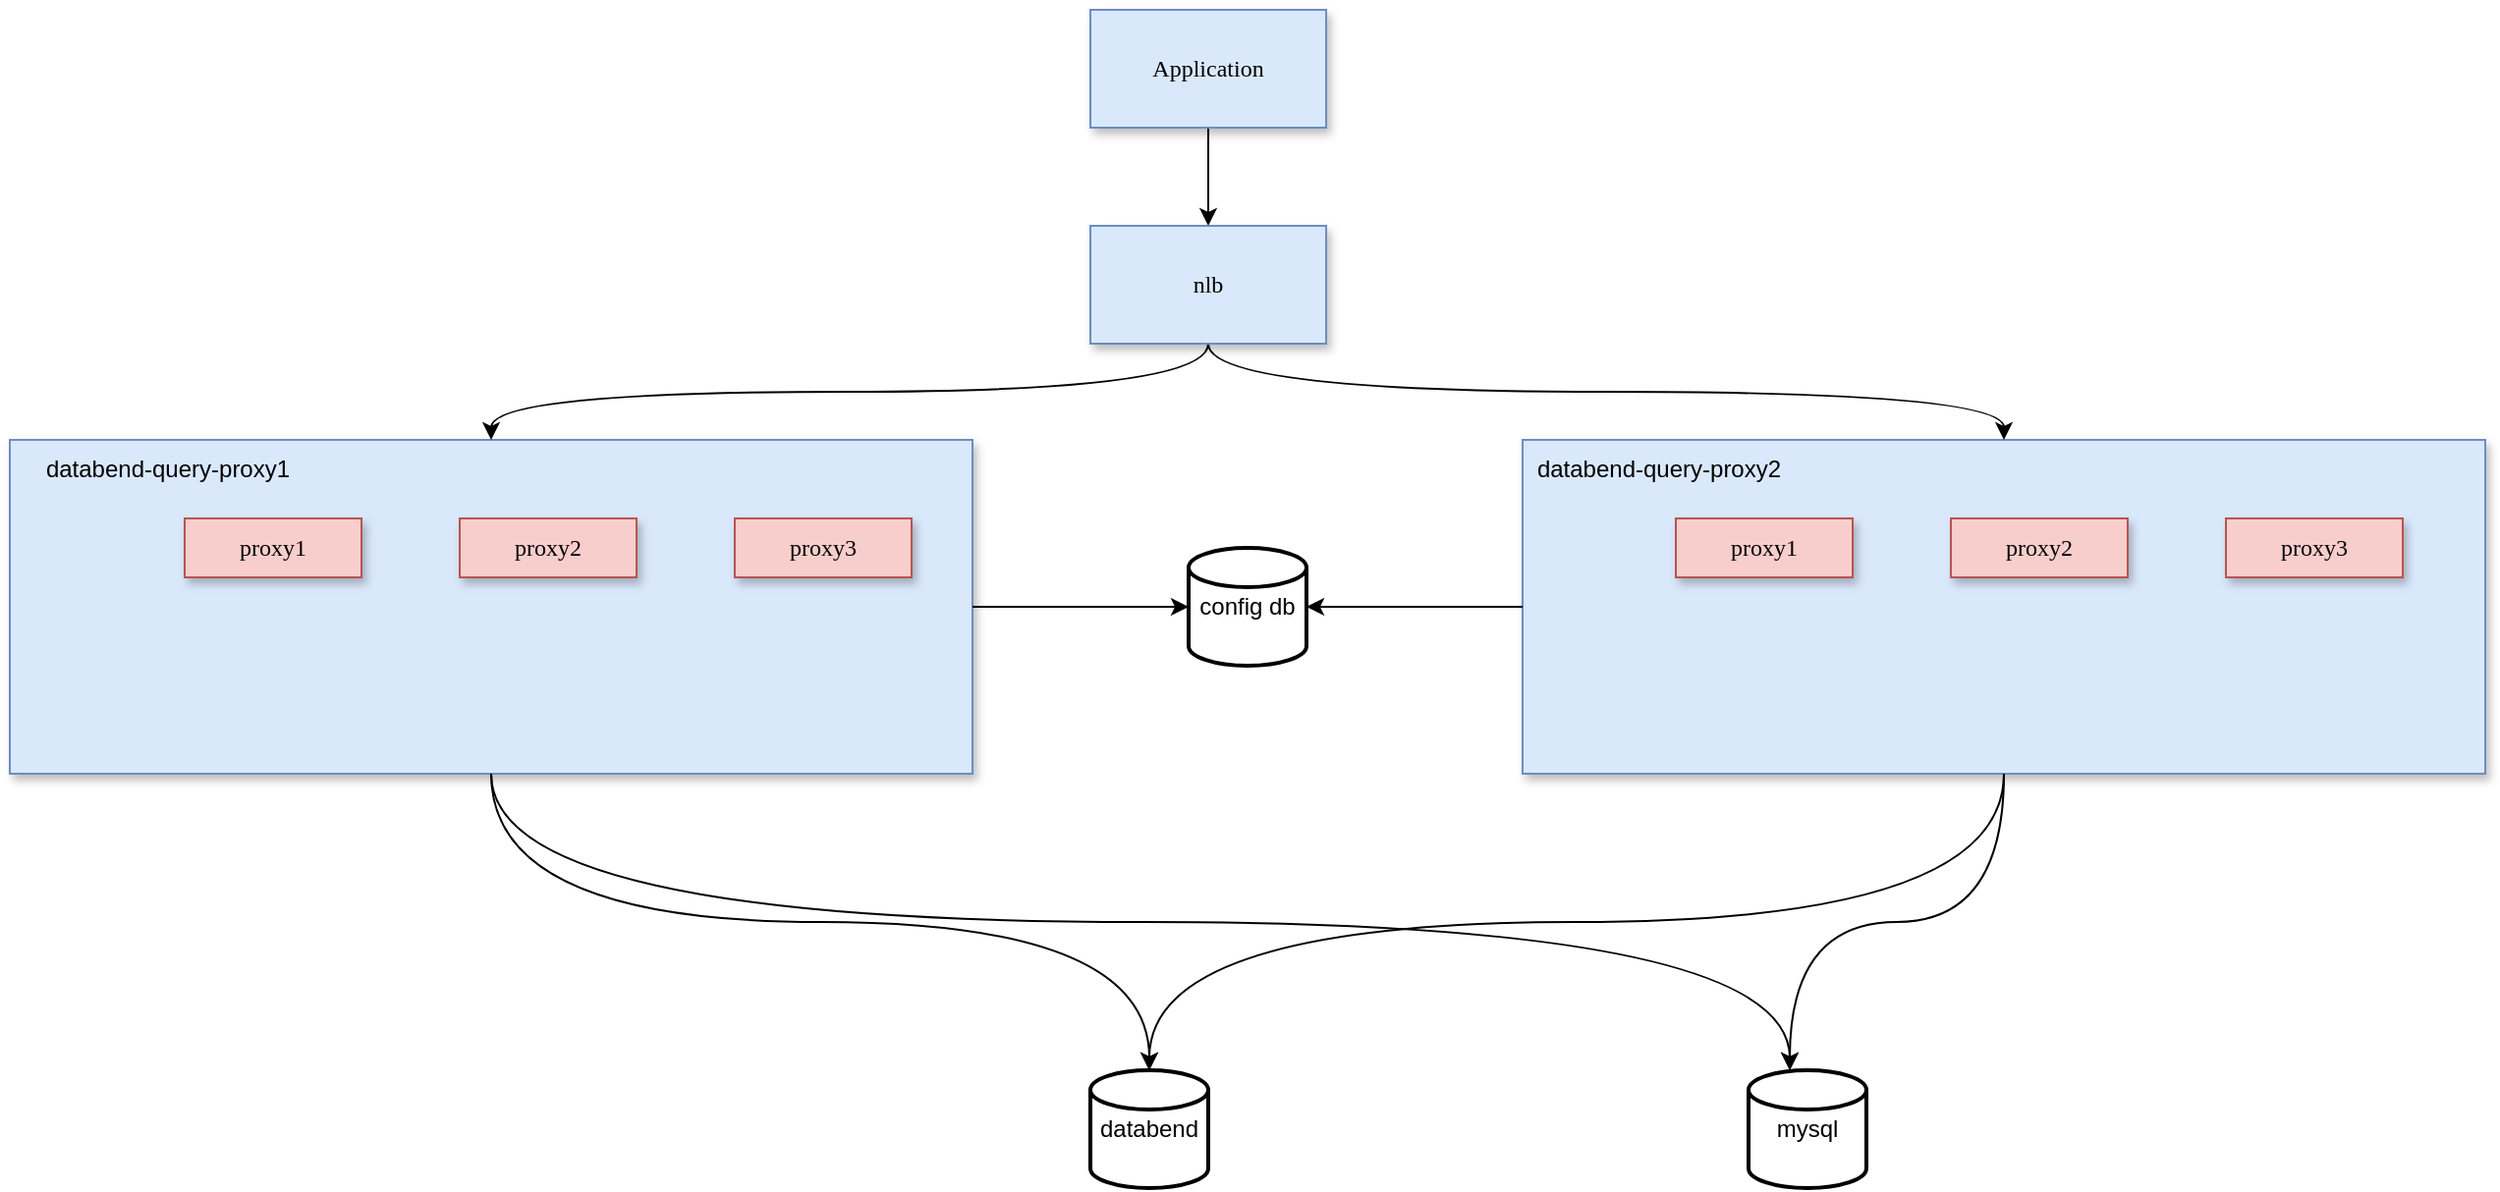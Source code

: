 <mxfile version="24.8.6">
  <diagram name="第 1 页" id="2Dzi-kGkPISYCDK14bps">
    <mxGraphModel dx="1553" dy="930" grid="1" gridSize="10" guides="1" tooltips="1" connect="1" arrows="1" fold="1" page="1" pageScale="1" pageWidth="1654" pageHeight="1169" math="0" shadow="0">
      <root>
        <mxCell id="0" />
        <mxCell id="1" parent="0" />
        <mxCell id="RRFlqXvbBO3KlxxGNjPq-3" style="edgeStyle=orthogonalEdgeStyle;rounded=0;orthogonalLoop=1;jettySize=auto;html=1;exitX=0.5;exitY=1;exitDx=0;exitDy=0;entryX=0.5;entryY=0;entryDx=0;entryDy=0;" parent="1" source="YAg6dhcQ8J9fwgAFvM_q-1" target="RRFlqXvbBO3KlxxGNjPq-2" edge="1">
          <mxGeometry relative="1" as="geometry" />
        </mxCell>
        <mxCell id="YAg6dhcQ8J9fwgAFvM_q-1" value="Application" style="rounded=0;whiteSpace=wrap;html=1;fillColor=#dae8fc;strokeColor=#6c8ebf;shadow=1;fontFamily=Tahoma;" parent="1" vertex="1">
          <mxGeometry x="700" y="60" width="120" height="60" as="geometry" />
        </mxCell>
        <mxCell id="YAg6dhcQ8J9fwgAFvM_q-2" value="" style="rounded=0;whiteSpace=wrap;html=1;fillColor=#dae8fc;strokeColor=#6c8ebf;shadow=1;fontFamily=Tahoma;" parent="1" vertex="1">
          <mxGeometry x="150" y="279" width="490" height="170" as="geometry" />
        </mxCell>
        <mxCell id="YAg6dhcQ8J9fwgAFvM_q-4" value="databend-query-proxy1" style="text;strokeColor=none;align=center;fillColor=none;html=1;verticalAlign=middle;whiteSpace=wrap;rounded=0;" parent="1" vertex="1">
          <mxGeometry x="159" y="279" width="143" height="30" as="geometry" />
        </mxCell>
        <mxCell id="YAg6dhcQ8J9fwgAFvM_q-5" value="databend" style="strokeWidth=2;html=1;shape=mxgraph.flowchart.database;whiteSpace=wrap;" parent="1" vertex="1">
          <mxGeometry x="700" y="600" width="60" height="60" as="geometry" />
        </mxCell>
        <mxCell id="YAg6dhcQ8J9fwgAFvM_q-6" value="mysql" style="strokeWidth=2;html=1;shape=mxgraph.flowchart.database;whiteSpace=wrap;" parent="1" vertex="1">
          <mxGeometry x="1035" y="600" width="60" height="60" as="geometry" />
        </mxCell>
        <mxCell id="YAg6dhcQ8J9fwgAFvM_q-7" value="proxy1" style="rounded=0;whiteSpace=wrap;html=1;fillColor=#f8cecc;strokeColor=#b85450;shadow=1;fontFamily=Tahoma;" parent="1" vertex="1">
          <mxGeometry x="239" y="319" width="90" height="30" as="geometry" />
        </mxCell>
        <mxCell id="YAg6dhcQ8J9fwgAFvM_q-9" value="proxy2" style="rounded=0;whiteSpace=wrap;html=1;fillColor=#f8cecc;strokeColor=#b85450;shadow=1;fontFamily=Tahoma;" parent="1" vertex="1">
          <mxGeometry x="379" y="319" width="90" height="30" as="geometry" />
        </mxCell>
        <mxCell id="YAg6dhcQ8J9fwgAFvM_q-10" value="proxy3" style="rounded=0;whiteSpace=wrap;html=1;fillColor=#f8cecc;strokeColor=#b85450;shadow=1;fontFamily=Tahoma;" parent="1" vertex="1">
          <mxGeometry x="519" y="319" width="90" height="30" as="geometry" />
        </mxCell>
        <mxCell id="YAg6dhcQ8J9fwgAFvM_q-11" value="......" style="text;strokeColor=none;align=center;fillColor=none;html=1;verticalAlign=middle;whiteSpace=wrap;rounded=0;" parent="1" vertex="1">
          <mxGeometry x="944" y="279" width="70" height="30" as="geometry" />
        </mxCell>
        <mxCell id="CtCAYliH38d5bZCYv3A7-2" value="" style="rounded=0;whiteSpace=wrap;html=1;fillColor=#dae8fc;strokeColor=#6c8ebf;shadow=1;fontFamily=Tahoma;" parent="1" vertex="1">
          <mxGeometry x="920" y="279" width="490" height="170" as="geometry" />
        </mxCell>
        <mxCell id="CtCAYliH38d5bZCYv3A7-3" value="databend-query-proxy2" style="text;strokeColor=none;align=center;fillColor=none;html=1;verticalAlign=middle;whiteSpace=wrap;rounded=0;" parent="1" vertex="1">
          <mxGeometry x="918" y="279" width="143" height="30" as="geometry" />
        </mxCell>
        <mxCell id="CtCAYliH38d5bZCYv3A7-4" value="proxy1" style="rounded=0;whiteSpace=wrap;html=1;fillColor=#f8cecc;strokeColor=#b85450;shadow=1;fontFamily=Tahoma;" parent="1" vertex="1">
          <mxGeometry x="998" y="319" width="90" height="30" as="geometry" />
        </mxCell>
        <mxCell id="CtCAYliH38d5bZCYv3A7-5" value="proxy2" style="rounded=0;whiteSpace=wrap;html=1;fillColor=#f8cecc;strokeColor=#b85450;shadow=1;fontFamily=Tahoma;" parent="1" vertex="1">
          <mxGeometry x="1138" y="319" width="90" height="30" as="geometry" />
        </mxCell>
        <mxCell id="CtCAYliH38d5bZCYv3A7-6" value="proxy3" style="rounded=0;whiteSpace=wrap;html=1;fillColor=#f8cecc;strokeColor=#b85450;shadow=1;fontFamily=Tahoma;" parent="1" vertex="1">
          <mxGeometry x="1278" y="319" width="90" height="30" as="geometry" />
        </mxCell>
        <mxCell id="RRFlqXvbBO3KlxxGNjPq-4" style="edgeStyle=orthogonalEdgeStyle;rounded=0;orthogonalLoop=1;jettySize=auto;html=1;exitX=0.5;exitY=1;exitDx=0;exitDy=0;curved=1;" parent="1" source="RRFlqXvbBO3KlxxGNjPq-2" target="YAg6dhcQ8J9fwgAFvM_q-2" edge="1">
          <mxGeometry relative="1" as="geometry" />
        </mxCell>
        <mxCell id="RRFlqXvbBO3KlxxGNjPq-5" style="edgeStyle=orthogonalEdgeStyle;rounded=0;orthogonalLoop=1;jettySize=auto;html=1;exitX=0.5;exitY=1;exitDx=0;exitDy=0;curved=1;" parent="1" source="RRFlqXvbBO3KlxxGNjPq-2" target="CtCAYliH38d5bZCYv3A7-2" edge="1">
          <mxGeometry relative="1" as="geometry" />
        </mxCell>
        <mxCell id="RRFlqXvbBO3KlxxGNjPq-2" value="nlb" style="rounded=0;whiteSpace=wrap;html=1;fillColor=#dae8fc;strokeColor=#6c8ebf;shadow=1;fontFamily=Tahoma;" parent="1" vertex="1">
          <mxGeometry x="700" y="170" width="120" height="60" as="geometry" />
        </mxCell>
        <mxCell id="RRFlqXvbBO3KlxxGNjPq-8" value="config db" style="strokeWidth=2;html=1;shape=mxgraph.flowchart.database;whiteSpace=wrap;" parent="1" vertex="1">
          <mxGeometry x="750" y="334" width="60" height="60" as="geometry" />
        </mxCell>
        <mxCell id="RRFlqXvbBO3KlxxGNjPq-10" style="edgeStyle=orthogonalEdgeStyle;rounded=0;orthogonalLoop=1;jettySize=auto;html=1;exitX=0.5;exitY=1;exitDx=0;exitDy=0;entryX=0.5;entryY=0;entryDx=0;entryDy=0;entryPerimeter=0;curved=1;" parent="1" source="YAg6dhcQ8J9fwgAFvM_q-2" target="YAg6dhcQ8J9fwgAFvM_q-5" edge="1">
          <mxGeometry relative="1" as="geometry" />
        </mxCell>
        <mxCell id="RRFlqXvbBO3KlxxGNjPq-11" style="edgeStyle=orthogonalEdgeStyle;rounded=0;orthogonalLoop=1;jettySize=auto;html=1;exitX=0.5;exitY=1;exitDx=0;exitDy=0;entryX=0.5;entryY=0;entryDx=0;entryDy=0;entryPerimeter=0;curved=1;" parent="1" source="CtCAYliH38d5bZCYv3A7-2" target="YAg6dhcQ8J9fwgAFvM_q-5" edge="1">
          <mxGeometry relative="1" as="geometry" />
        </mxCell>
        <mxCell id="RRFlqXvbBO3KlxxGNjPq-12" style="edgeStyle=orthogonalEdgeStyle;rounded=0;orthogonalLoop=1;jettySize=auto;html=1;exitX=0.5;exitY=1;exitDx=0;exitDy=0;entryX=0.35;entryY=0;entryDx=0;entryDy=0;entryPerimeter=0;curved=1;" parent="1" source="YAg6dhcQ8J9fwgAFvM_q-2" target="YAg6dhcQ8J9fwgAFvM_q-6" edge="1">
          <mxGeometry relative="1" as="geometry" />
        </mxCell>
        <mxCell id="RRFlqXvbBO3KlxxGNjPq-14" style="edgeStyle=orthogonalEdgeStyle;rounded=0;orthogonalLoop=1;jettySize=auto;html=1;exitX=0.5;exitY=1;exitDx=0;exitDy=0;entryX=0.35;entryY=0;entryDx=0;entryDy=0;entryPerimeter=0;curved=1;" parent="1" source="CtCAYliH38d5bZCYv3A7-2" target="YAg6dhcQ8J9fwgAFvM_q-6" edge="1">
          <mxGeometry relative="1" as="geometry" />
        </mxCell>
        <mxCell id="RRFlqXvbBO3KlxxGNjPq-17" style="edgeStyle=orthogonalEdgeStyle;rounded=0;orthogonalLoop=1;jettySize=auto;html=1;exitX=1;exitY=0.5;exitDx=0;exitDy=0;entryX=0;entryY=0.5;entryDx=0;entryDy=0;entryPerimeter=0;" parent="1" source="YAg6dhcQ8J9fwgAFvM_q-2" target="RRFlqXvbBO3KlxxGNjPq-8" edge="1">
          <mxGeometry relative="1" as="geometry" />
        </mxCell>
        <mxCell id="RRFlqXvbBO3KlxxGNjPq-18" style="edgeStyle=orthogonalEdgeStyle;rounded=0;orthogonalLoop=1;jettySize=auto;html=1;exitX=0;exitY=0.5;exitDx=0;exitDy=0;entryX=1;entryY=0.5;entryDx=0;entryDy=0;entryPerimeter=0;" parent="1" source="CtCAYliH38d5bZCYv3A7-2" target="RRFlqXvbBO3KlxxGNjPq-8" edge="1">
          <mxGeometry relative="1" as="geometry" />
        </mxCell>
      </root>
    </mxGraphModel>
  </diagram>
</mxfile>
